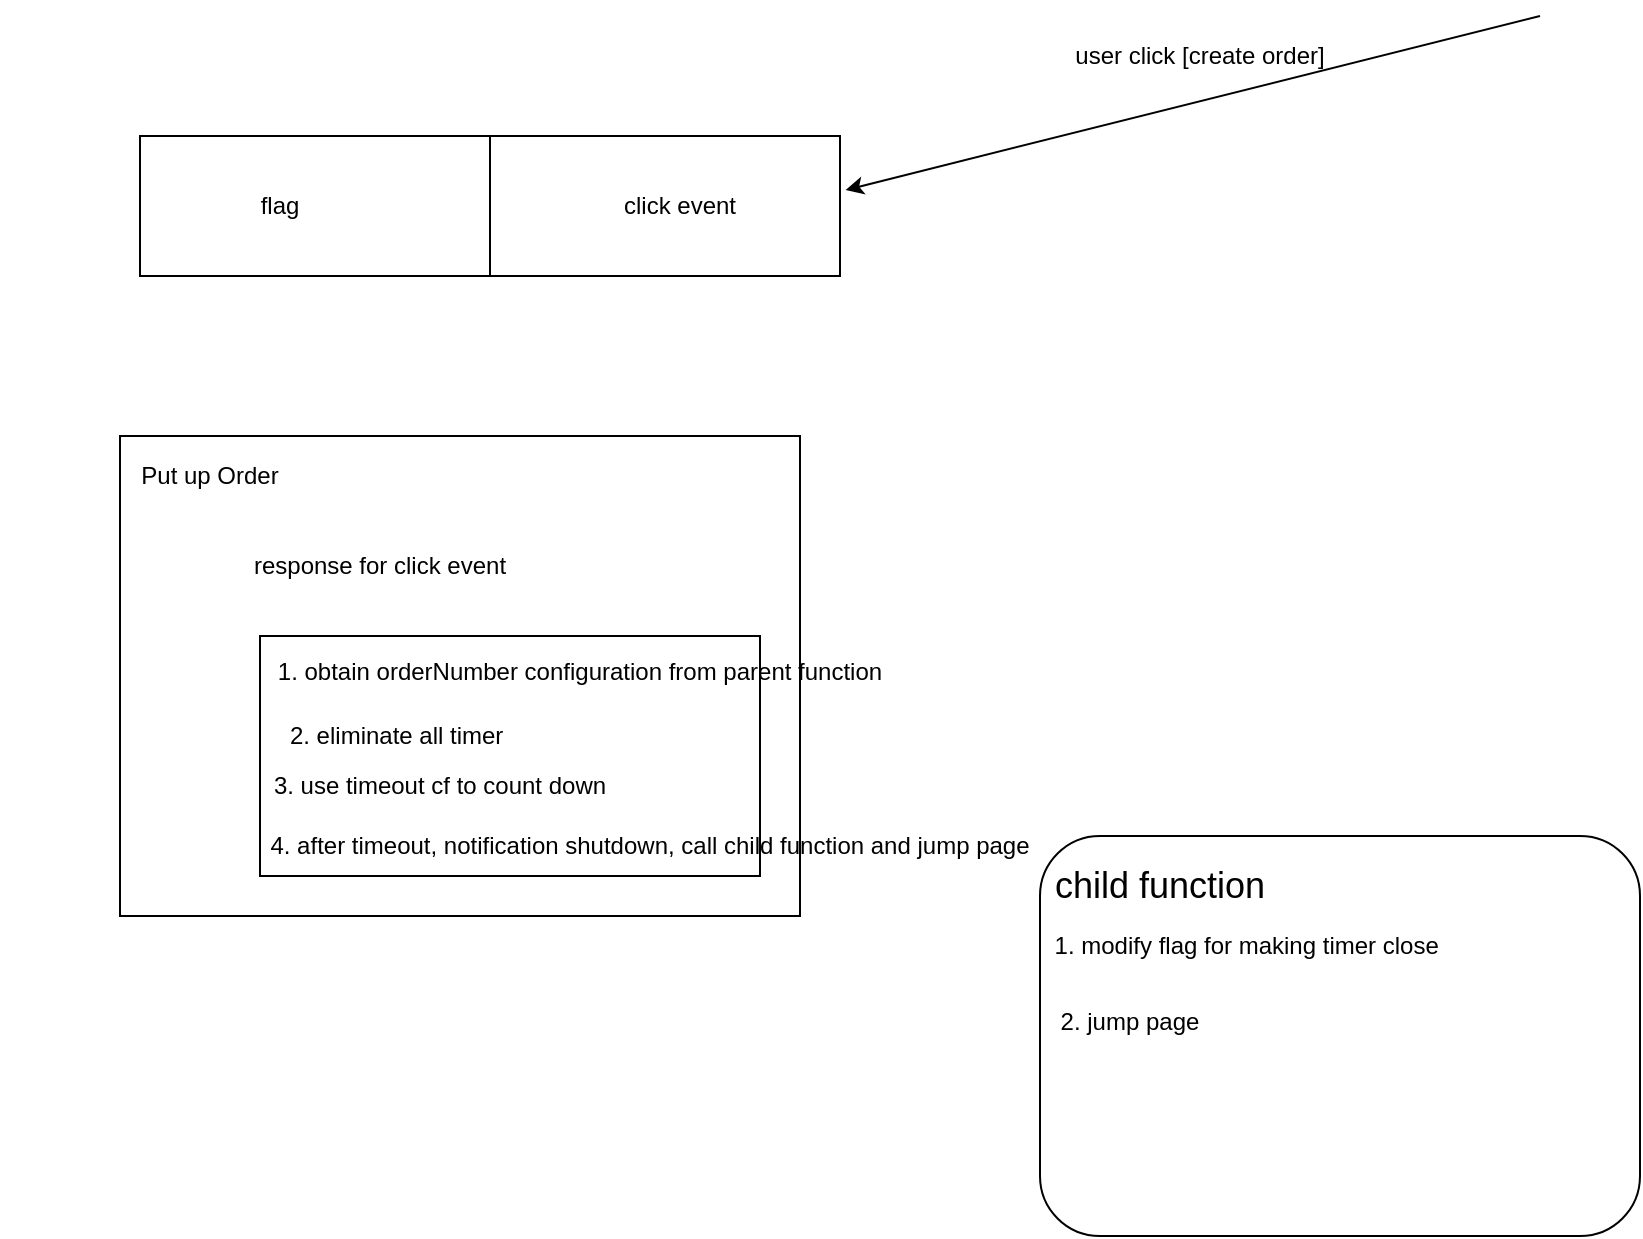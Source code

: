 <mxfile version="21.5.2" type="github">
  <diagram name="Page-1" id="sBvxijRGM7dRU4R3HUU6">
    <mxGraphModel dx="1514" dy="861" grid="1" gridSize="10" guides="1" tooltips="1" connect="1" arrows="1" fold="1" page="1" pageScale="1" pageWidth="850" pageHeight="1100" math="0" shadow="0">
      <root>
        <mxCell id="0" />
        <mxCell id="1" parent="0" />
        <mxCell id="3na19yOC7a2B-mAeFBup-3" value="" style="rounded=0;whiteSpace=wrap;html=1;" vertex="1" parent="1">
          <mxGeometry x="70" y="90" width="350" height="70" as="geometry" />
        </mxCell>
        <mxCell id="3na19yOC7a2B-mAeFBup-4" value="" style="endArrow=none;html=1;rounded=0;entryX=0.5;entryY=0;entryDx=0;entryDy=0;exitX=0.5;exitY=1;exitDx=0;exitDy=0;" edge="1" parent="1" source="3na19yOC7a2B-mAeFBup-3" target="3na19yOC7a2B-mAeFBup-3">
          <mxGeometry width="50" height="50" relative="1" as="geometry">
            <mxPoint x="400" y="470" as="sourcePoint" />
            <mxPoint x="450" y="420" as="targetPoint" />
          </mxGeometry>
        </mxCell>
        <mxCell id="3na19yOC7a2B-mAeFBup-5" value="flag" style="text;html=1;strokeColor=none;fillColor=none;align=center;verticalAlign=middle;whiteSpace=wrap;rounded=0;" vertex="1" parent="1">
          <mxGeometry x="110" y="110" width="60" height="30" as="geometry" />
        </mxCell>
        <mxCell id="3na19yOC7a2B-mAeFBup-6" value="click event" style="text;html=1;strokeColor=none;fillColor=none;align=center;verticalAlign=middle;whiteSpace=wrap;rounded=0;" vertex="1" parent="1">
          <mxGeometry x="310" y="110" width="60" height="30" as="geometry" />
        </mxCell>
        <mxCell id="3na19yOC7a2B-mAeFBup-7" value="" style="endArrow=classic;html=1;rounded=0;entryX=1.008;entryY=0.386;entryDx=0;entryDy=0;entryPerimeter=0;" edge="1" parent="1" target="3na19yOC7a2B-mAeFBup-3">
          <mxGeometry width="50" height="50" relative="1" as="geometry">
            <mxPoint x="770" y="30" as="sourcePoint" />
            <mxPoint x="450" y="420" as="targetPoint" />
          </mxGeometry>
        </mxCell>
        <mxCell id="3na19yOC7a2B-mAeFBup-8" value="user click [create order]" style="text;html=1;strokeColor=none;fillColor=none;align=center;verticalAlign=middle;whiteSpace=wrap;rounded=0;" vertex="1" parent="1">
          <mxGeometry x="490" y="30" width="220" height="40" as="geometry" />
        </mxCell>
        <mxCell id="3na19yOC7a2B-mAeFBup-10" value="" style="rounded=0;whiteSpace=wrap;html=1;" vertex="1" parent="1">
          <mxGeometry x="60" y="240" width="340" height="240" as="geometry" />
        </mxCell>
        <mxCell id="3na19yOC7a2B-mAeFBup-11" value="Put up Order" style="text;html=1;strokeColor=none;fillColor=none;align=center;verticalAlign=middle;whiteSpace=wrap;rounded=0;" vertex="1" parent="1">
          <mxGeometry y="250" width="210" height="20" as="geometry" />
        </mxCell>
        <mxCell id="3na19yOC7a2B-mAeFBup-12" value="response for click event" style="text;html=1;strokeColor=none;fillColor=none;align=center;verticalAlign=middle;whiteSpace=wrap;rounded=0;" vertex="1" parent="1">
          <mxGeometry y="290" width="380" height="30" as="geometry" />
        </mxCell>
        <mxCell id="3na19yOC7a2B-mAeFBup-14" value="" style="rounded=0;whiteSpace=wrap;html=1;" vertex="1" parent="1">
          <mxGeometry x="130" y="340" width="250" height="120" as="geometry" />
        </mxCell>
        <mxCell id="3na19yOC7a2B-mAeFBup-15" value="1. obtain orderNumber configuration from parent function" style="text;html=1;strokeColor=none;fillColor=none;align=center;verticalAlign=middle;whiteSpace=wrap;rounded=0;" vertex="1" parent="1">
          <mxGeometry x="40" y="340" width="500" height="35" as="geometry" />
        </mxCell>
        <mxCell id="3na19yOC7a2B-mAeFBup-16" value="2. eliminate all timer&amp;nbsp;" style="text;html=1;strokeColor=none;fillColor=none;align=center;verticalAlign=middle;whiteSpace=wrap;rounded=0;" vertex="1" parent="1">
          <mxGeometry y="370" width="400" height="40" as="geometry" />
        </mxCell>
        <mxCell id="3na19yOC7a2B-mAeFBup-17" value="3. use timeout cf to count down" style="text;html=1;strokeColor=none;fillColor=none;align=center;verticalAlign=middle;whiteSpace=wrap;rounded=0;" vertex="1" parent="1">
          <mxGeometry x="50" y="400" width="340" height="30" as="geometry" />
        </mxCell>
        <mxCell id="3na19yOC7a2B-mAeFBup-18" value="4. after timeout, notification shutdown, call child function and jump page" style="text;html=1;strokeColor=none;fillColor=none;align=center;verticalAlign=middle;whiteSpace=wrap;rounded=0;" vertex="1" parent="1">
          <mxGeometry y="430" width="650" height="30" as="geometry" />
        </mxCell>
        <mxCell id="3na19yOC7a2B-mAeFBup-19" value="" style="rounded=1;whiteSpace=wrap;html=1;" vertex="1" parent="1">
          <mxGeometry x="520" y="440" width="300" height="200" as="geometry" />
        </mxCell>
        <mxCell id="3na19yOC7a2B-mAeFBup-20" value="&lt;font style=&quot;font-size: 18px;&quot;&gt;child function&lt;/font&gt;" style="text;html=1;strokeColor=none;fillColor=none;align=center;verticalAlign=middle;whiteSpace=wrap;rounded=0;" vertex="1" parent="1">
          <mxGeometry x="470" y="450" width="220" height="30" as="geometry" />
        </mxCell>
        <mxCell id="3na19yOC7a2B-mAeFBup-21" value="1. modify flag for making timer close&amp;nbsp;" style="text;html=1;strokeColor=none;fillColor=none;align=center;verticalAlign=middle;whiteSpace=wrap;rounded=0;" vertex="1" parent="1">
          <mxGeometry x="430" y="480" width="390" height="30" as="geometry" />
        </mxCell>
        <mxCell id="3na19yOC7a2B-mAeFBup-22" value="2. jump page" style="text;html=1;strokeColor=none;fillColor=none;align=center;verticalAlign=middle;whiteSpace=wrap;rounded=0;" vertex="1" parent="1">
          <mxGeometry x="390" y="510" width="350" height="45" as="geometry" />
        </mxCell>
      </root>
    </mxGraphModel>
  </diagram>
</mxfile>
